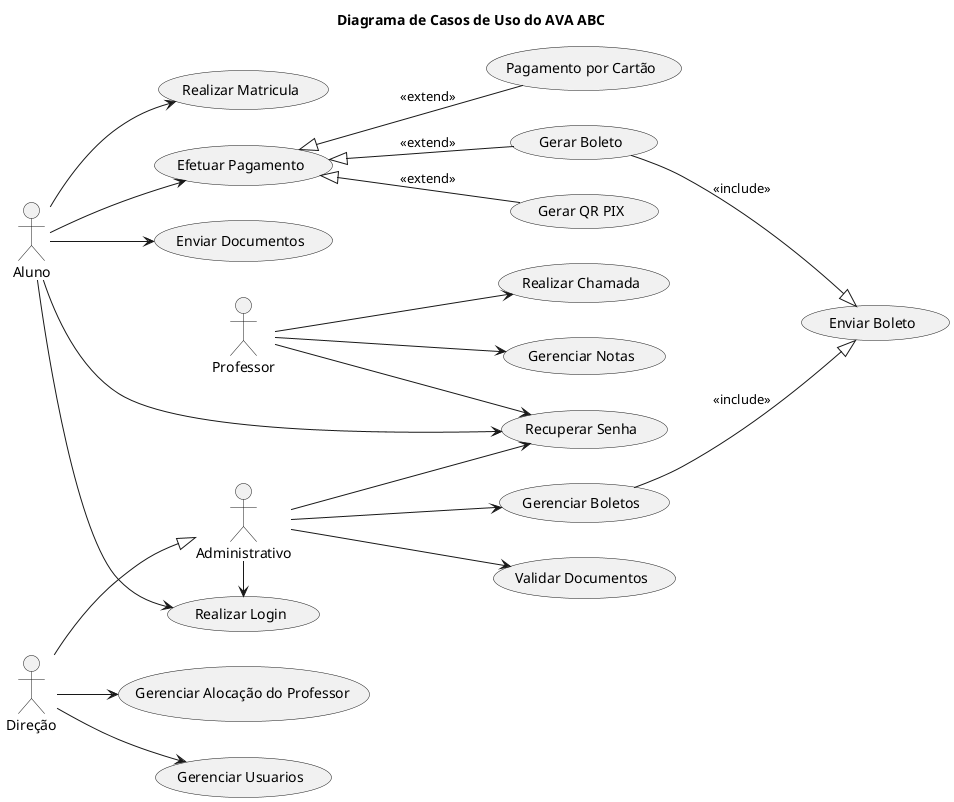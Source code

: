 @startuml
left to right direction
'skinparam actorStyle awesome
title Diagrama de Casos de Uso do AVA ABC

actor :Aluno: as A
actor :Professor: as P
actor :Administrativo: as Adm
actor :Direção: as D

A --> (Realizar Login)
A --> (Realizar Matricula)
A --> (Efetuar Pagamento)
A --> (Enviar Documentos)
A --> (Recuperar Senha)

P --> (Realizar Chamada)
P --> (Gerenciar Notas)
P --> (Recuperar Senha)
Adm --> (Gerenciar Boletos)
Adm --> (Validar Documentos)
Adm --> (Recuperar Senha)
Adm -> (Realizar Login)

D --> (Gerenciar Usuarios)
D --> (Gerenciar Alocação do Professor)
D --|> Adm

(Gerenciar Boletos) --|> (Enviar Boleto) : <<include>>
(Gerar Boleto) --|> (Enviar Boleto) : <<include>>

' extends include seta -- | >
(Efetuar Pagamento) <|-- (Gerar QR PIX) : <<extend>>
(Efetuar Pagamento) <|-- (Gerar Boleto) : <<extend>>
(Efetuar Pagamento) <|-- (Pagamento por Cartão) : <<extend>>

@enduml
